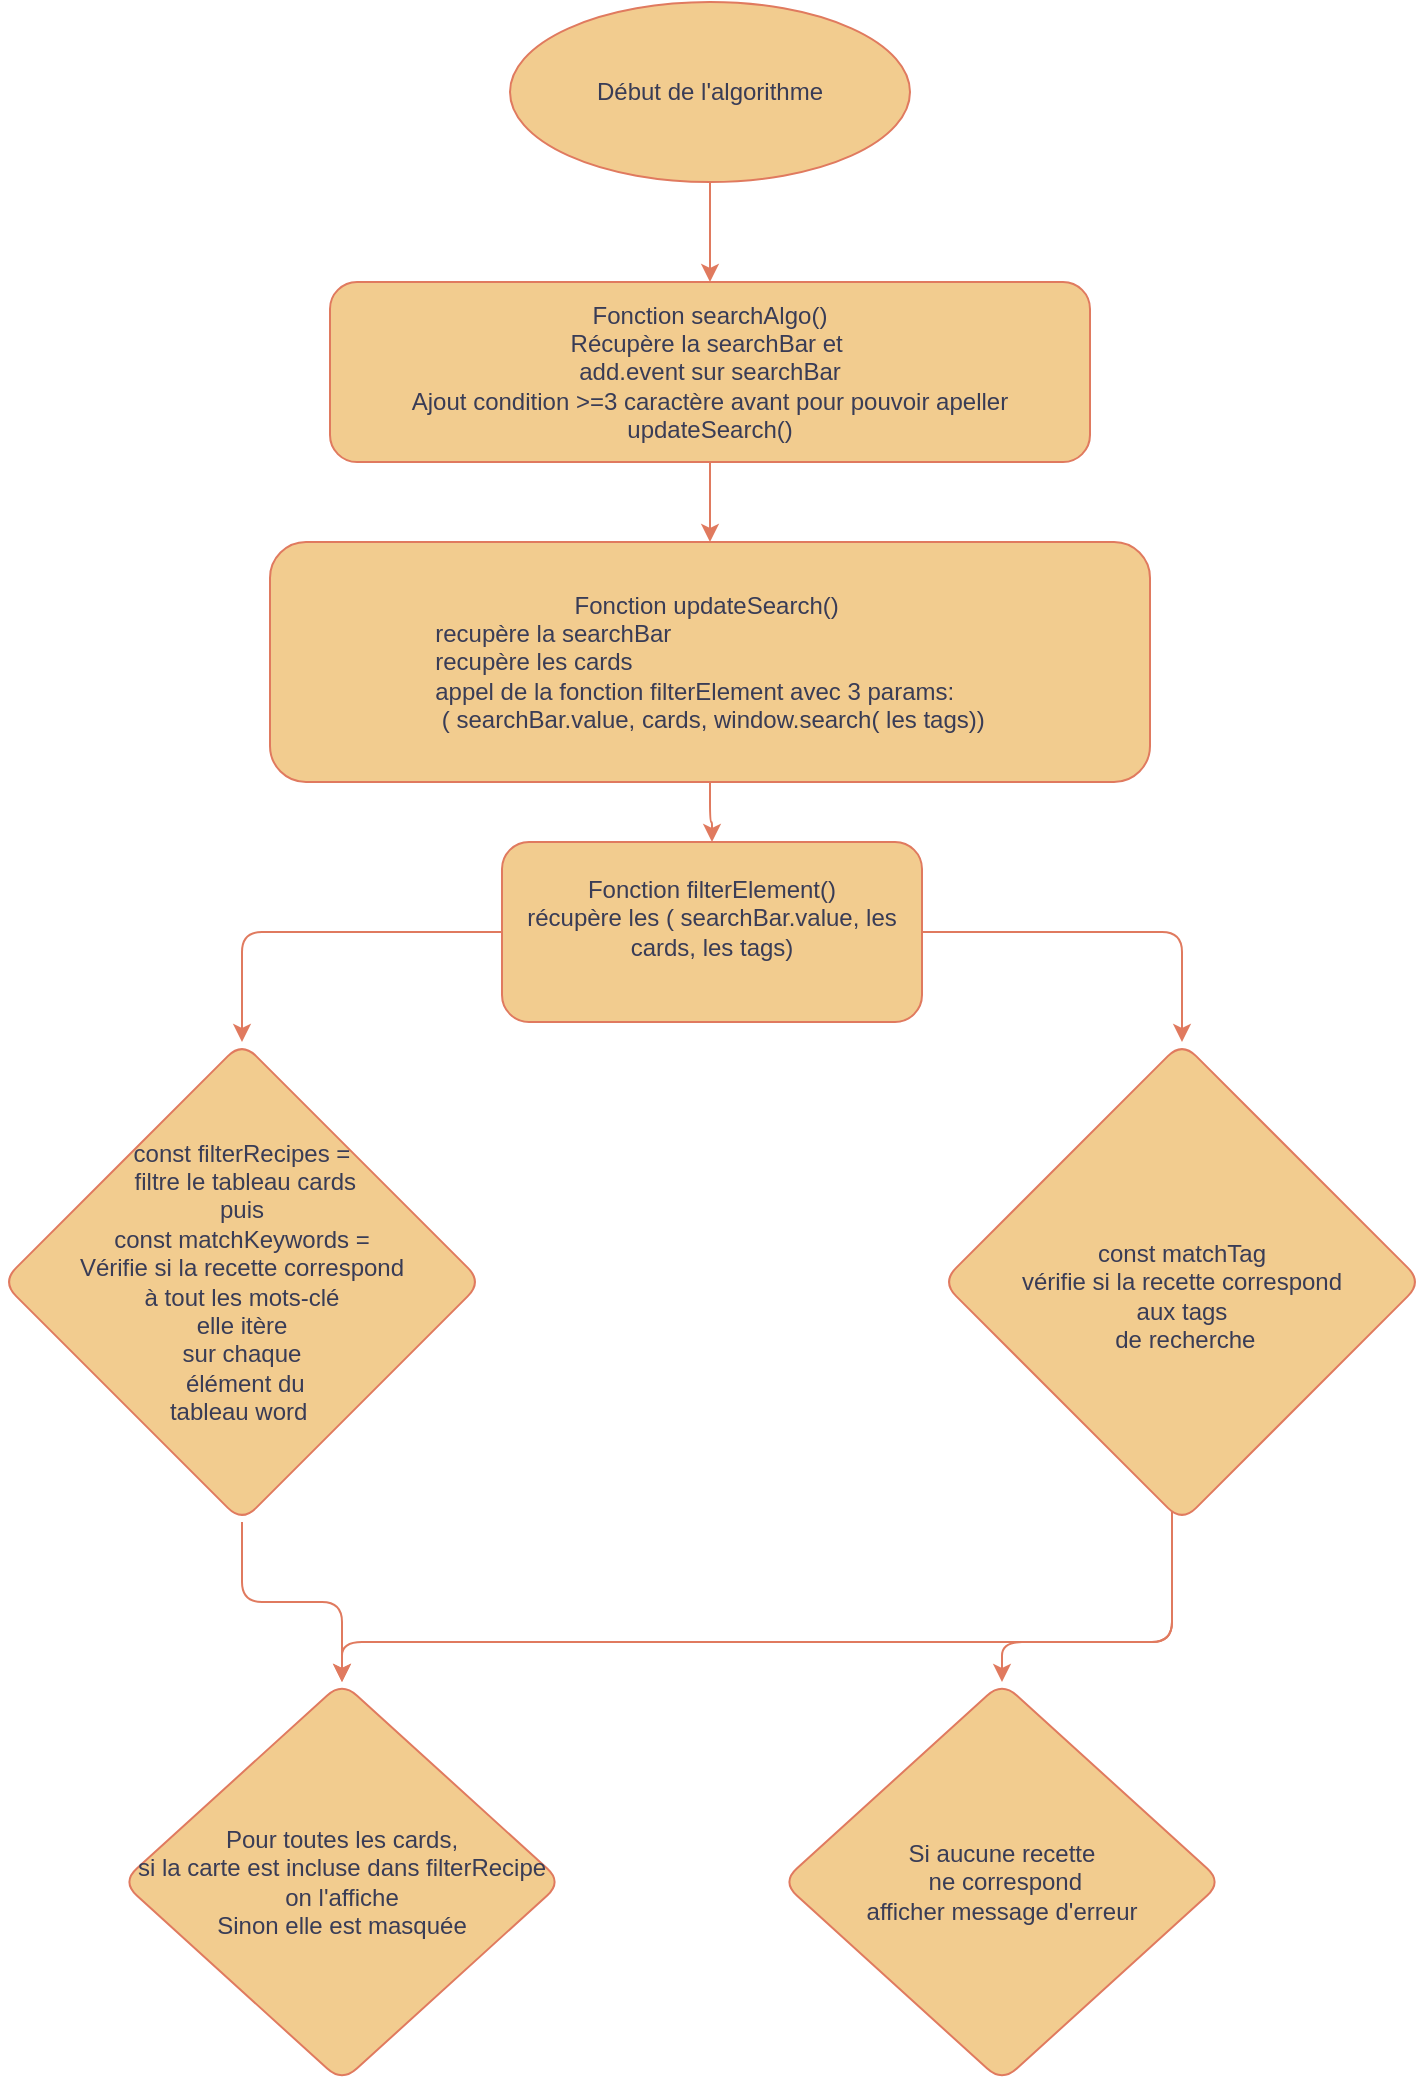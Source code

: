 <mxfile version="21.3.0" type="github">
  <diagram name="Page-1" id="DS9GHnKJdfnOhe2T6x_Q">
    <mxGraphModel dx="1434" dy="1925" grid="1" gridSize="10" guides="1" tooltips="1" connect="1" arrows="1" fold="1" page="1" pageScale="1" pageWidth="827" pageHeight="1169" background="#ffffff" math="0" shadow="0">
      <root>
        <mxCell id="0" />
        <mxCell id="1" parent="0" />
        <mxCell id="iTITeKjTLR_rJbMlWT58-2" style="edgeStyle=orthogonalEdgeStyle;rounded=1;orthogonalLoop=1;jettySize=auto;html=1;entryX=0.5;entryY=0;entryDx=0;entryDy=0;labelBackgroundColor=none;strokeColor=#E07A5F;fontColor=default;" edge="1" parent="1" source="aPdr_9HPi7BD2KFi0sja-73" target="iTITeKjTLR_rJbMlWT58-1">
          <mxGeometry relative="1" as="geometry" />
        </mxCell>
        <mxCell id="aPdr_9HPi7BD2KFi0sja-73" value="Début de l&#39;algorithme" style="ellipse;whiteSpace=wrap;html=1;labelBackgroundColor=none;rounded=1;fillColor=#F2CC8F;strokeColor=#E07A5F;fontColor=#393C56;" parent="1" vertex="1">
          <mxGeometry x="314" y="-1160" width="200" height="90" as="geometry" />
        </mxCell>
        <mxCell id="iTITeKjTLR_rJbMlWT58-4" style="edgeStyle=orthogonalEdgeStyle;rounded=1;orthogonalLoop=1;jettySize=auto;html=1;entryX=0.5;entryY=0;entryDx=0;entryDy=0;strokeColor=#E07A5F;fontColor=default;fillColor=#F2CC8F;labelBackgroundColor=none;" edge="1" parent="1" source="iTITeKjTLR_rJbMlWT58-1" target="iTITeKjTLR_rJbMlWT58-3">
          <mxGeometry relative="1" as="geometry" />
        </mxCell>
        <mxCell id="iTITeKjTLR_rJbMlWT58-1" value="Fonction searchAlgo()&lt;br&gt;Récupère la searchBar et&amp;nbsp;&lt;br&gt;add.event sur searchBar&lt;br&gt;Ajout condition &amp;gt;=3 caractère avant pour pouvoir apeller updateSearch()" style="rounded=1;whiteSpace=wrap;html=1;labelBackgroundColor=none;fillColor=#F2CC8F;strokeColor=#E07A5F;fontColor=#393C56;" vertex="1" parent="1">
          <mxGeometry x="224" y="-1020" width="380" height="90" as="geometry" />
        </mxCell>
        <mxCell id="iTITeKjTLR_rJbMlWT58-6" style="edgeStyle=orthogonalEdgeStyle;rounded=1;orthogonalLoop=1;jettySize=auto;html=1;entryX=0.5;entryY=0;entryDx=0;entryDy=0;strokeColor=#E07A5F;fontColor=default;fillColor=#F2CC8F;labelBackgroundColor=none;" edge="1" parent="1" source="iTITeKjTLR_rJbMlWT58-3" target="iTITeKjTLR_rJbMlWT58-5">
          <mxGeometry relative="1" as="geometry" />
        </mxCell>
        <mxCell id="iTITeKjTLR_rJbMlWT58-3" value="Fonction updateSearch()&amp;nbsp;&lt;br&gt;&lt;div style=&quot;text-align: left;&quot;&gt;&lt;span style=&quot;background-color: initial;&quot;&gt;recupère la searchBar&lt;/span&gt;&lt;/div&gt;&lt;div style=&quot;text-align: left;&quot;&gt;&lt;span style=&quot;background-color: initial;&quot;&gt;recupère les cards&lt;/span&gt;&lt;/div&gt;&lt;div style=&quot;text-align: left;&quot;&gt;&lt;span style=&quot;background-color: initial;&quot;&gt;appel de la fonction filterElement avec 3 params:&lt;/span&gt;&lt;/div&gt;&lt;div style=&quot;text-align: left;&quot;&gt;&lt;span style=&quot;background-color: initial;&quot;&gt;&amp;nbsp;( searchBar.value,&amp;nbsp;&lt;/span&gt;&lt;span style=&quot;background-color: initial;&quot;&gt;cards,&lt;/span&gt;&lt;span style=&quot;background-color: initial;&quot;&gt;&amp;nbsp;window.search( les tags))&lt;/span&gt;&lt;/div&gt;" style="rounded=1;whiteSpace=wrap;html=1;labelBackgroundColor=none;fillColor=#F2CC8F;strokeColor=#E07A5F;fontColor=#393C56;" vertex="1" parent="1">
          <mxGeometry x="194" y="-890" width="440" height="120" as="geometry" />
        </mxCell>
        <mxCell id="iTITeKjTLR_rJbMlWT58-15" style="edgeStyle=orthogonalEdgeStyle;rounded=1;orthogonalLoop=1;jettySize=auto;html=1;entryX=0.5;entryY=0;entryDx=0;entryDy=0;strokeColor=#E07A5F;fontColor=default;fillColor=#F2CC8F;labelBackgroundColor=none;" edge="1" parent="1" source="iTITeKjTLR_rJbMlWT58-5" target="iTITeKjTLR_rJbMlWT58-7">
          <mxGeometry relative="1" as="geometry" />
        </mxCell>
        <mxCell id="iTITeKjTLR_rJbMlWT58-17" style="edgeStyle=orthogonalEdgeStyle;rounded=1;orthogonalLoop=1;jettySize=auto;html=1;entryX=0.5;entryY=0;entryDx=0;entryDy=0;strokeColor=#E07A5F;fontColor=default;fillColor=#F2CC8F;labelBackgroundColor=none;" edge="1" parent="1" source="iTITeKjTLR_rJbMlWT58-5" target="iTITeKjTLR_rJbMlWT58-14">
          <mxGeometry relative="1" as="geometry" />
        </mxCell>
        <mxCell id="iTITeKjTLR_rJbMlWT58-5" value="Fonction filterElement()&lt;br&gt;récupère les ( searchBar.value,&amp;nbsp;les cards,&amp;nbsp;les tags)&lt;br&gt;&lt;br&gt;" style="rounded=1;whiteSpace=wrap;html=1;labelBackgroundColor=none;fillColor=#F2CC8F;strokeColor=#E07A5F;fontColor=#393C56;" vertex="1" parent="1">
          <mxGeometry x="310" y="-740" width="210" height="90" as="geometry" />
        </mxCell>
        <mxCell id="iTITeKjTLR_rJbMlWT58-26" style="edgeStyle=orthogonalEdgeStyle;rounded=1;orthogonalLoop=1;jettySize=auto;html=1;entryX=0.5;entryY=0;entryDx=0;entryDy=0;strokeColor=#E07A5F;fontColor=default;fillColor=#F2CC8F;labelBackgroundColor=none;" edge="1" parent="1" source="iTITeKjTLR_rJbMlWT58-7" target="iTITeKjTLR_rJbMlWT58-23">
          <mxGeometry relative="1" as="geometry" />
        </mxCell>
        <mxCell id="iTITeKjTLR_rJbMlWT58-7" value="const filterRecipes =&lt;br&gt;&amp;nbsp;filtre le tableau cards &lt;br&gt;puis&lt;br style=&quot;border-color: var(--border-color);&quot;&gt;const matchKeywords = &lt;br&gt;Vérifie si la recette correspond&lt;br&gt;&amp;nbsp;à tout les mots-clé&amp;nbsp;&lt;br style=&quot;border-color: var(--border-color);&quot;&gt;elle itère &lt;br&gt;sur chaque&lt;br&gt;&amp;nbsp;élément du &lt;br&gt;tableau word&amp;nbsp;" style="rhombus;whiteSpace=wrap;html=1;fillColor=#F2CC8F;strokeColor=#E07A5F;fontColor=#393C56;rounded=1;labelBackgroundColor=none;" vertex="1" parent="1">
          <mxGeometry x="60" y="-640" width="240" height="240" as="geometry" />
        </mxCell>
        <mxCell id="iTITeKjTLR_rJbMlWT58-28" style="edgeStyle=orthogonalEdgeStyle;rounded=1;orthogonalLoop=1;jettySize=auto;html=1;strokeColor=#E07A5F;fontColor=default;fillColor=#F2CC8F;labelBackgroundColor=none;" edge="1" parent="1" source="iTITeKjTLR_rJbMlWT58-14" target="iTITeKjTLR_rJbMlWT58-23">
          <mxGeometry relative="1" as="geometry">
            <Array as="points">
              <mxPoint x="645" y="-340" />
              <mxPoint x="230" y="-340" />
            </Array>
          </mxGeometry>
        </mxCell>
        <mxCell id="iTITeKjTLR_rJbMlWT58-32" style="edgeStyle=orthogonalEdgeStyle;rounded=1;orthogonalLoop=1;jettySize=auto;html=1;entryX=0.5;entryY=0;entryDx=0;entryDy=0;strokeColor=#E07A5F;fontColor=default;fillColor=#F2CC8F;labelBackgroundColor=none;" edge="1" parent="1" source="iTITeKjTLR_rJbMlWT58-14" target="iTITeKjTLR_rJbMlWT58-31">
          <mxGeometry relative="1" as="geometry">
            <Array as="points">
              <mxPoint x="645" y="-340" />
              <mxPoint x="560" y="-340" />
            </Array>
          </mxGeometry>
        </mxCell>
        <mxCell id="iTITeKjTLR_rJbMlWT58-14" value="&lt;br&gt;const matchTag &lt;br&gt;vérifie si la recette correspond &lt;br&gt;aux tags&lt;br&gt;&amp;nbsp;de recherche" style="rhombus;whiteSpace=wrap;html=1;fillColor=#F2CC8F;strokeColor=#E07A5F;fontColor=#393C56;rounded=1;labelBackgroundColor=none;" vertex="1" parent="1">
          <mxGeometry x="530" y="-640" width="240" height="240" as="geometry" />
        </mxCell>
        <mxCell id="iTITeKjTLR_rJbMlWT58-23" value="Pour toutes les cards,&lt;br&gt;si la carte est incluse dans filterRecipe&lt;br&gt;on l&#39;affiche&lt;br&gt;Sinon elle est masquée" style="rhombus;whiteSpace=wrap;html=1;strokeColor=#E07A5F;fontColor=#393C56;fillColor=#F2CC8F;rounded=1;labelBackgroundColor=none;" vertex="1" parent="1">
          <mxGeometry x="120" y="-320" width="220" height="200" as="geometry" />
        </mxCell>
        <mxCell id="iTITeKjTLR_rJbMlWT58-31" value="Si aucune recette&lt;br&gt;&amp;nbsp;ne correspond&lt;br&gt;afficher message d&#39;erreur" style="rhombus;whiteSpace=wrap;html=1;strokeColor=#E07A5F;fontColor=#393C56;fillColor=#F2CC8F;rounded=1;labelBackgroundColor=none;" vertex="1" parent="1">
          <mxGeometry x="450" y="-320" width="220" height="200" as="geometry" />
        </mxCell>
      </root>
    </mxGraphModel>
  </diagram>
</mxfile>
